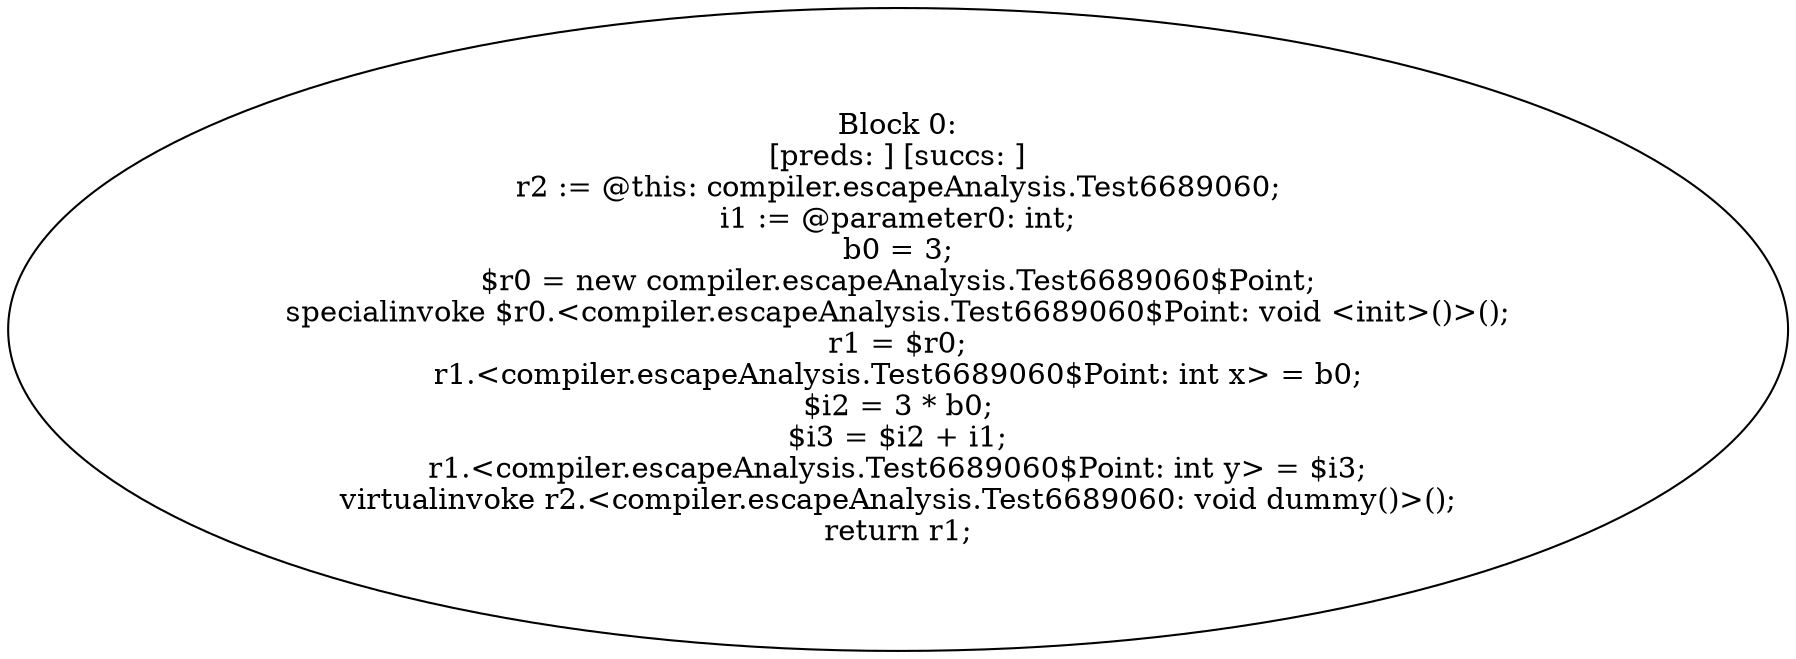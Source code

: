 digraph "unitGraph" {
    "Block 0:
[preds: ] [succs: ]
r2 := @this: compiler.escapeAnalysis.Test6689060;
i1 := @parameter0: int;
b0 = 3;
$r0 = new compiler.escapeAnalysis.Test6689060$Point;
specialinvoke $r0.<compiler.escapeAnalysis.Test6689060$Point: void <init>()>();
r1 = $r0;
r1.<compiler.escapeAnalysis.Test6689060$Point: int x> = b0;
$i2 = 3 * b0;
$i3 = $i2 + i1;
r1.<compiler.escapeAnalysis.Test6689060$Point: int y> = $i3;
virtualinvoke r2.<compiler.escapeAnalysis.Test6689060: void dummy()>();
return r1;
"
}
